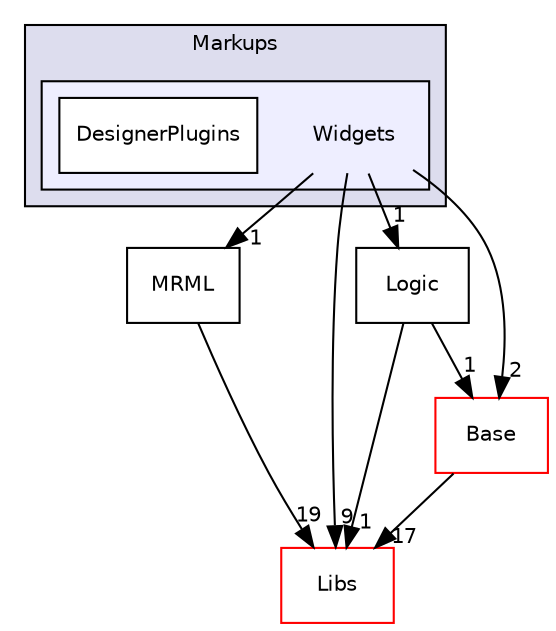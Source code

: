 digraph "Modules/Loadable/Markups/Widgets" {
  bgcolor=transparent;
  compound=true
  node [ fontsize="10", fontname="Helvetica"];
  edge [ labelfontsize="10", labelfontname="Helvetica"];
  subgraph clusterdir_1a96155338796d57dab45a56648f1a28 {
    graph [ bgcolor="#ddddee", pencolor="black", label="Markups" fontname="Helvetica", fontsize="10", URL="dir_1a96155338796d57dab45a56648f1a28.html"]
  subgraph clusterdir_19cb74a16e0c50d0edd37c0ff3666177 {
    graph [ bgcolor="#eeeeff", pencolor="black", label="" URL="dir_19cb74a16e0c50d0edd37c0ff3666177.html"];
    dir_19cb74a16e0c50d0edd37c0ff3666177 [shape=plaintext label="Widgets"];
    dir_ab835ededfa9a38bc2af8fd668437215 [shape=box label="DesignerPlugins" color="black" fillcolor="white" style="filled" URL="dir_ab835ededfa9a38bc2af8fd668437215.html"];
  }
  }
  dir_4f965ccb0ecb7ab49e9de9275cd5d581 [shape=box label="MRML" URL="dir_4f965ccb0ecb7ab49e9de9275cd5d581.html"];
  dir_6e6cb9563333489fde7459b1f95e59a5 [shape=box label="Libs" color="red" URL="dir_6e6cb9563333489fde7459b1f95e59a5.html"];
  dir_c5fe54bef11c959ff19c7b292fd014b4 [shape=box label="Logic" URL="dir_c5fe54bef11c959ff19c7b292fd014b4.html"];
  dir_628593db0cdce5a76fb85526ae5aa762 [shape=box label="Base" color="red" URL="dir_628593db0cdce5a76fb85526ae5aa762.html"];
  dir_4f965ccb0ecb7ab49e9de9275cd5d581->dir_6e6cb9563333489fde7459b1f95e59a5 [headlabel="19", labeldistance=1.5 headhref="dir_000070_000014.html"];
  dir_19cb74a16e0c50d0edd37c0ff3666177->dir_4f965ccb0ecb7ab49e9de9275cd5d581 [headlabel="1", labeldistance=1.5 headhref="dir_000074_000070.html"];
  dir_19cb74a16e0c50d0edd37c0ff3666177->dir_6e6cb9563333489fde7459b1f95e59a5 [headlabel="9", labeldistance=1.5 headhref="dir_000074_000014.html"];
  dir_19cb74a16e0c50d0edd37c0ff3666177->dir_c5fe54bef11c959ff19c7b292fd014b4 [headlabel="1", labeldistance=1.5 headhref="dir_000074_000069.html"];
  dir_19cb74a16e0c50d0edd37c0ff3666177->dir_628593db0cdce5a76fb85526ae5aa762 [headlabel="2", labeldistance=1.5 headhref="dir_000074_000002.html"];
  dir_c5fe54bef11c959ff19c7b292fd014b4->dir_6e6cb9563333489fde7459b1f95e59a5 [headlabel="1", labeldistance=1.5 headhref="dir_000069_000014.html"];
  dir_c5fe54bef11c959ff19c7b292fd014b4->dir_628593db0cdce5a76fb85526ae5aa762 [headlabel="1", labeldistance=1.5 headhref="dir_000069_000002.html"];
  dir_628593db0cdce5a76fb85526ae5aa762->dir_6e6cb9563333489fde7459b1f95e59a5 [headlabel="17", labeldistance=1.5 headhref="dir_000002_000014.html"];
}
